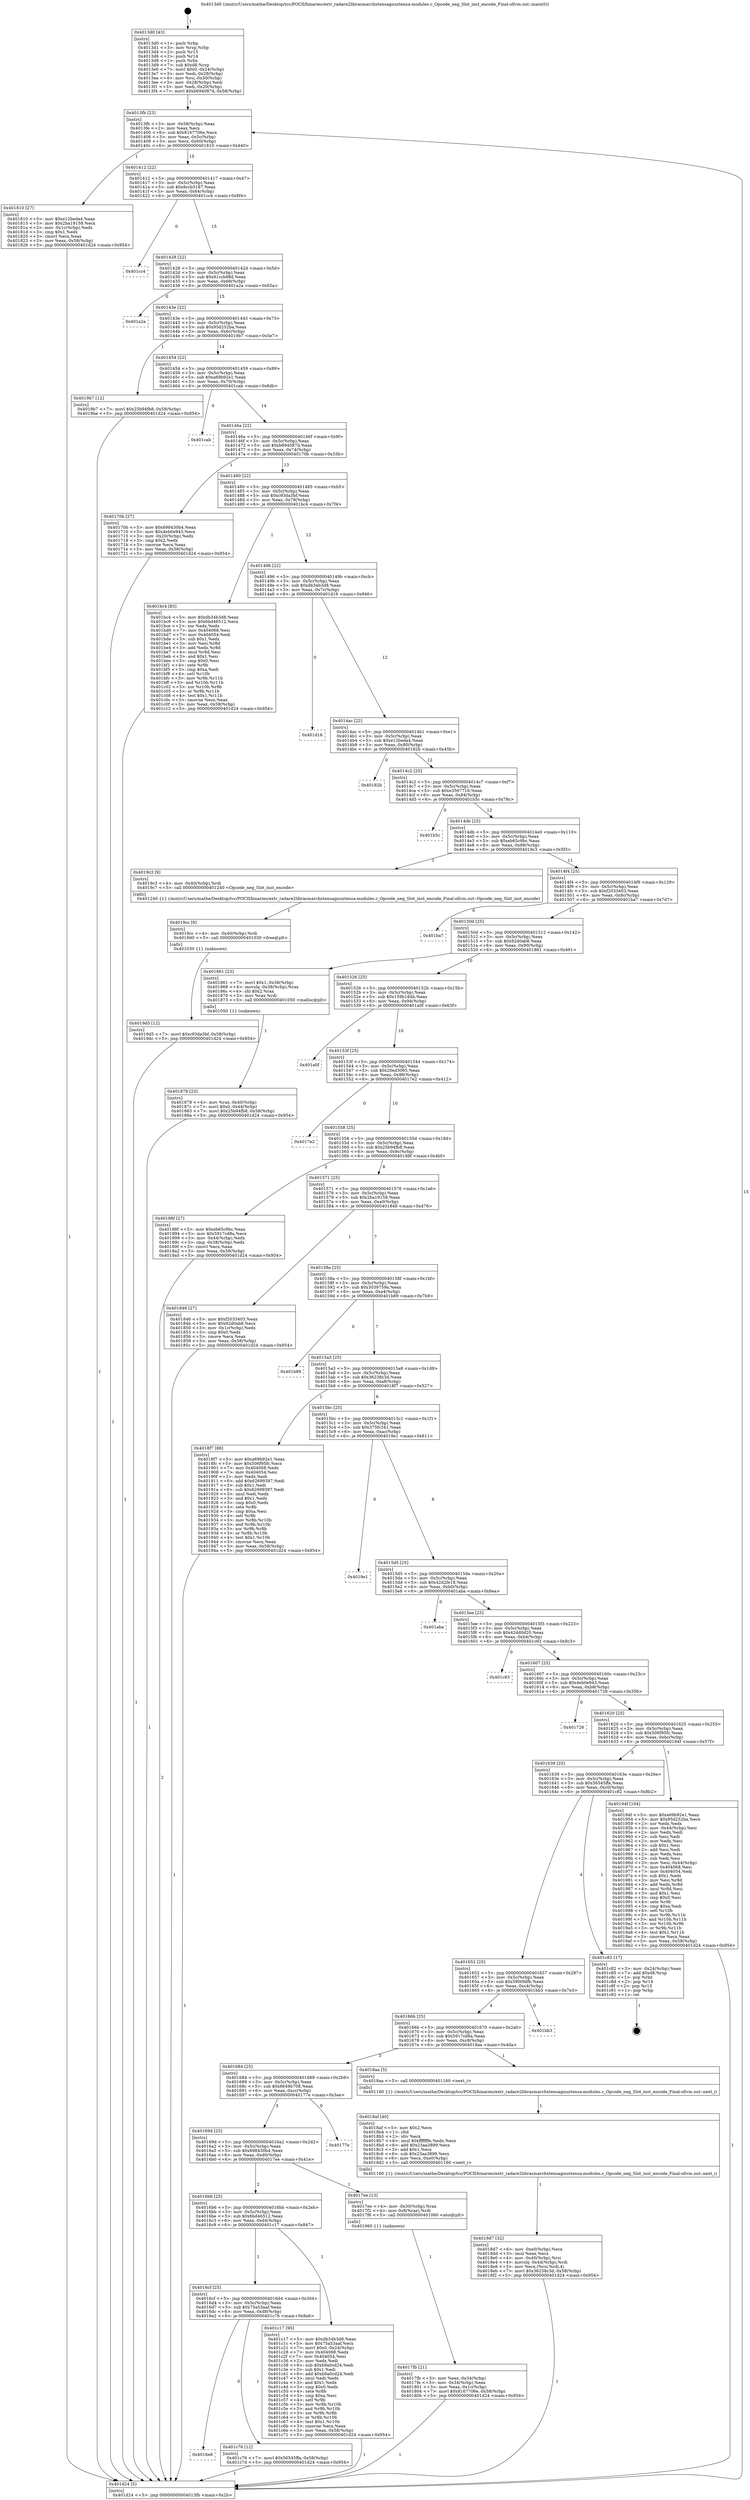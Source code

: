 digraph "0x4013d0" {
  label = "0x4013d0 (/mnt/c/Users/mathe/Desktop/tcc/POCII/binaries/extr_radare2librasmarchxtensagnuxtensa-modules.c_Opcode_neg_Slot_inst_encode_Final-ollvm.out::main(0))"
  labelloc = "t"
  node[shape=record]

  Entry [label="",width=0.3,height=0.3,shape=circle,fillcolor=black,style=filled]
  "0x4013fb" [label="{
     0x4013fb [23]\l
     | [instrs]\l
     &nbsp;&nbsp;0x4013fb \<+3\>: mov -0x58(%rbp),%eax\l
     &nbsp;&nbsp;0x4013fe \<+2\>: mov %eax,%ecx\l
     &nbsp;&nbsp;0x401400 \<+6\>: sub $0x8167706e,%ecx\l
     &nbsp;&nbsp;0x401406 \<+3\>: mov %eax,-0x5c(%rbp)\l
     &nbsp;&nbsp;0x401409 \<+3\>: mov %ecx,-0x60(%rbp)\l
     &nbsp;&nbsp;0x40140c \<+6\>: je 0000000000401810 \<main+0x440\>\l
  }"]
  "0x401810" [label="{
     0x401810 [27]\l
     | [instrs]\l
     &nbsp;&nbsp;0x401810 \<+5\>: mov $0xe12beda4,%eax\l
     &nbsp;&nbsp;0x401815 \<+5\>: mov $0x2ba19159,%ecx\l
     &nbsp;&nbsp;0x40181a \<+3\>: mov -0x1c(%rbp),%edx\l
     &nbsp;&nbsp;0x40181d \<+3\>: cmp $0x1,%edx\l
     &nbsp;&nbsp;0x401820 \<+3\>: cmovl %ecx,%eax\l
     &nbsp;&nbsp;0x401823 \<+3\>: mov %eax,-0x58(%rbp)\l
     &nbsp;&nbsp;0x401826 \<+5\>: jmp 0000000000401d24 \<main+0x954\>\l
  }"]
  "0x401412" [label="{
     0x401412 [22]\l
     | [instrs]\l
     &nbsp;&nbsp;0x401412 \<+5\>: jmp 0000000000401417 \<main+0x47\>\l
     &nbsp;&nbsp;0x401417 \<+3\>: mov -0x5c(%rbp),%eax\l
     &nbsp;&nbsp;0x40141a \<+5\>: sub $0x8ccb5187,%eax\l
     &nbsp;&nbsp;0x40141f \<+3\>: mov %eax,-0x64(%rbp)\l
     &nbsp;&nbsp;0x401422 \<+6\>: je 0000000000401cc4 \<main+0x8f4\>\l
  }"]
  Exit [label="",width=0.3,height=0.3,shape=circle,fillcolor=black,style=filled,peripheries=2]
  "0x401cc4" [label="{
     0x401cc4\l
  }", style=dashed]
  "0x401428" [label="{
     0x401428 [22]\l
     | [instrs]\l
     &nbsp;&nbsp;0x401428 \<+5\>: jmp 000000000040142d \<main+0x5d\>\l
     &nbsp;&nbsp;0x40142d \<+3\>: mov -0x5c(%rbp),%eax\l
     &nbsp;&nbsp;0x401430 \<+5\>: sub $0x91ccb98d,%eax\l
     &nbsp;&nbsp;0x401435 \<+3\>: mov %eax,-0x68(%rbp)\l
     &nbsp;&nbsp;0x401438 \<+6\>: je 0000000000401a2a \<main+0x65a\>\l
  }"]
  "0x4016e8" [label="{
     0x4016e8\l
  }", style=dashed]
  "0x401a2a" [label="{
     0x401a2a\l
  }", style=dashed]
  "0x40143e" [label="{
     0x40143e [22]\l
     | [instrs]\l
     &nbsp;&nbsp;0x40143e \<+5\>: jmp 0000000000401443 \<main+0x73\>\l
     &nbsp;&nbsp;0x401443 \<+3\>: mov -0x5c(%rbp),%eax\l
     &nbsp;&nbsp;0x401446 \<+5\>: sub $0x95d252ba,%eax\l
     &nbsp;&nbsp;0x40144b \<+3\>: mov %eax,-0x6c(%rbp)\l
     &nbsp;&nbsp;0x40144e \<+6\>: je 00000000004019b7 \<main+0x5e7\>\l
  }"]
  "0x401c76" [label="{
     0x401c76 [12]\l
     | [instrs]\l
     &nbsp;&nbsp;0x401c76 \<+7\>: movl $0x56545ffa,-0x58(%rbp)\l
     &nbsp;&nbsp;0x401c7d \<+5\>: jmp 0000000000401d24 \<main+0x954\>\l
  }"]
  "0x4019b7" [label="{
     0x4019b7 [12]\l
     | [instrs]\l
     &nbsp;&nbsp;0x4019b7 \<+7\>: movl $0x25b94fb8,-0x58(%rbp)\l
     &nbsp;&nbsp;0x4019be \<+5\>: jmp 0000000000401d24 \<main+0x954\>\l
  }"]
  "0x401454" [label="{
     0x401454 [22]\l
     | [instrs]\l
     &nbsp;&nbsp;0x401454 \<+5\>: jmp 0000000000401459 \<main+0x89\>\l
     &nbsp;&nbsp;0x401459 \<+3\>: mov -0x5c(%rbp),%eax\l
     &nbsp;&nbsp;0x40145c \<+5\>: sub $0xa69b92e1,%eax\l
     &nbsp;&nbsp;0x401461 \<+3\>: mov %eax,-0x70(%rbp)\l
     &nbsp;&nbsp;0x401464 \<+6\>: je 0000000000401cab \<main+0x8db\>\l
  }"]
  "0x4016cf" [label="{
     0x4016cf [25]\l
     | [instrs]\l
     &nbsp;&nbsp;0x4016cf \<+5\>: jmp 00000000004016d4 \<main+0x304\>\l
     &nbsp;&nbsp;0x4016d4 \<+3\>: mov -0x5c(%rbp),%eax\l
     &nbsp;&nbsp;0x4016d7 \<+5\>: sub $0x75a53aaf,%eax\l
     &nbsp;&nbsp;0x4016dc \<+6\>: mov %eax,-0xd8(%rbp)\l
     &nbsp;&nbsp;0x4016e2 \<+6\>: je 0000000000401c76 \<main+0x8a6\>\l
  }"]
  "0x401cab" [label="{
     0x401cab\l
  }", style=dashed]
  "0x40146a" [label="{
     0x40146a [22]\l
     | [instrs]\l
     &nbsp;&nbsp;0x40146a \<+5\>: jmp 000000000040146f \<main+0x9f\>\l
     &nbsp;&nbsp;0x40146f \<+3\>: mov -0x5c(%rbp),%eax\l
     &nbsp;&nbsp;0x401472 \<+5\>: sub $0xb694087d,%eax\l
     &nbsp;&nbsp;0x401477 \<+3\>: mov %eax,-0x74(%rbp)\l
     &nbsp;&nbsp;0x40147a \<+6\>: je 000000000040170b \<main+0x33b\>\l
  }"]
  "0x401c17" [label="{
     0x401c17 [95]\l
     | [instrs]\l
     &nbsp;&nbsp;0x401c17 \<+5\>: mov $0xdb34b3d8,%eax\l
     &nbsp;&nbsp;0x401c1c \<+5\>: mov $0x75a53aaf,%ecx\l
     &nbsp;&nbsp;0x401c21 \<+7\>: movl $0x0,-0x24(%rbp)\l
     &nbsp;&nbsp;0x401c28 \<+7\>: mov 0x404068,%edx\l
     &nbsp;&nbsp;0x401c2f \<+7\>: mov 0x404054,%esi\l
     &nbsp;&nbsp;0x401c36 \<+2\>: mov %edx,%edi\l
     &nbsp;&nbsp;0x401c38 \<+6\>: sub $0xb9a0cd24,%edi\l
     &nbsp;&nbsp;0x401c3e \<+3\>: sub $0x1,%edi\l
     &nbsp;&nbsp;0x401c41 \<+6\>: add $0xb9a0cd24,%edi\l
     &nbsp;&nbsp;0x401c47 \<+3\>: imul %edi,%edx\l
     &nbsp;&nbsp;0x401c4a \<+3\>: and $0x1,%edx\l
     &nbsp;&nbsp;0x401c4d \<+3\>: cmp $0x0,%edx\l
     &nbsp;&nbsp;0x401c50 \<+4\>: sete %r8b\l
     &nbsp;&nbsp;0x401c54 \<+3\>: cmp $0xa,%esi\l
     &nbsp;&nbsp;0x401c57 \<+4\>: setl %r9b\l
     &nbsp;&nbsp;0x401c5b \<+3\>: mov %r8b,%r10b\l
     &nbsp;&nbsp;0x401c5e \<+3\>: and %r9b,%r10b\l
     &nbsp;&nbsp;0x401c61 \<+3\>: xor %r9b,%r8b\l
     &nbsp;&nbsp;0x401c64 \<+3\>: or %r8b,%r10b\l
     &nbsp;&nbsp;0x401c67 \<+4\>: test $0x1,%r10b\l
     &nbsp;&nbsp;0x401c6b \<+3\>: cmovne %ecx,%eax\l
     &nbsp;&nbsp;0x401c6e \<+3\>: mov %eax,-0x58(%rbp)\l
     &nbsp;&nbsp;0x401c71 \<+5\>: jmp 0000000000401d24 \<main+0x954\>\l
  }"]
  "0x40170b" [label="{
     0x40170b [27]\l
     | [instrs]\l
     &nbsp;&nbsp;0x40170b \<+5\>: mov $0x698430b4,%eax\l
     &nbsp;&nbsp;0x401710 \<+5\>: mov $0x4eb0e943,%ecx\l
     &nbsp;&nbsp;0x401715 \<+3\>: mov -0x20(%rbp),%edx\l
     &nbsp;&nbsp;0x401718 \<+3\>: cmp $0x2,%edx\l
     &nbsp;&nbsp;0x40171b \<+3\>: cmovne %ecx,%eax\l
     &nbsp;&nbsp;0x40171e \<+3\>: mov %eax,-0x58(%rbp)\l
     &nbsp;&nbsp;0x401721 \<+5\>: jmp 0000000000401d24 \<main+0x954\>\l
  }"]
  "0x401480" [label="{
     0x401480 [22]\l
     | [instrs]\l
     &nbsp;&nbsp;0x401480 \<+5\>: jmp 0000000000401485 \<main+0xb5\>\l
     &nbsp;&nbsp;0x401485 \<+3\>: mov -0x5c(%rbp),%eax\l
     &nbsp;&nbsp;0x401488 \<+5\>: sub $0xc93da3bf,%eax\l
     &nbsp;&nbsp;0x40148d \<+3\>: mov %eax,-0x78(%rbp)\l
     &nbsp;&nbsp;0x401490 \<+6\>: je 0000000000401bc4 \<main+0x7f4\>\l
  }"]
  "0x401d24" [label="{
     0x401d24 [5]\l
     | [instrs]\l
     &nbsp;&nbsp;0x401d24 \<+5\>: jmp 00000000004013fb \<main+0x2b\>\l
  }"]
  "0x4013d0" [label="{
     0x4013d0 [43]\l
     | [instrs]\l
     &nbsp;&nbsp;0x4013d0 \<+1\>: push %rbp\l
     &nbsp;&nbsp;0x4013d1 \<+3\>: mov %rsp,%rbp\l
     &nbsp;&nbsp;0x4013d4 \<+2\>: push %r15\l
     &nbsp;&nbsp;0x4013d6 \<+2\>: push %r14\l
     &nbsp;&nbsp;0x4013d8 \<+1\>: push %rbx\l
     &nbsp;&nbsp;0x4013d9 \<+7\>: sub $0xd8,%rsp\l
     &nbsp;&nbsp;0x4013e0 \<+7\>: movl $0x0,-0x24(%rbp)\l
     &nbsp;&nbsp;0x4013e7 \<+3\>: mov %edi,-0x28(%rbp)\l
     &nbsp;&nbsp;0x4013ea \<+4\>: mov %rsi,-0x30(%rbp)\l
     &nbsp;&nbsp;0x4013ee \<+3\>: mov -0x28(%rbp),%edi\l
     &nbsp;&nbsp;0x4013f1 \<+3\>: mov %edi,-0x20(%rbp)\l
     &nbsp;&nbsp;0x4013f4 \<+7\>: movl $0xb694087d,-0x58(%rbp)\l
  }"]
  "0x4019d5" [label="{
     0x4019d5 [12]\l
     | [instrs]\l
     &nbsp;&nbsp;0x4019d5 \<+7\>: movl $0xc93da3bf,-0x58(%rbp)\l
     &nbsp;&nbsp;0x4019dc \<+5\>: jmp 0000000000401d24 \<main+0x954\>\l
  }"]
  "0x401bc4" [label="{
     0x401bc4 [83]\l
     | [instrs]\l
     &nbsp;&nbsp;0x401bc4 \<+5\>: mov $0xdb34b3d8,%eax\l
     &nbsp;&nbsp;0x401bc9 \<+5\>: mov $0x6bd46512,%ecx\l
     &nbsp;&nbsp;0x401bce \<+2\>: xor %edx,%edx\l
     &nbsp;&nbsp;0x401bd0 \<+7\>: mov 0x404068,%esi\l
     &nbsp;&nbsp;0x401bd7 \<+7\>: mov 0x404054,%edi\l
     &nbsp;&nbsp;0x401bde \<+3\>: sub $0x1,%edx\l
     &nbsp;&nbsp;0x401be1 \<+3\>: mov %esi,%r8d\l
     &nbsp;&nbsp;0x401be4 \<+3\>: add %edx,%r8d\l
     &nbsp;&nbsp;0x401be7 \<+4\>: imul %r8d,%esi\l
     &nbsp;&nbsp;0x401beb \<+3\>: and $0x1,%esi\l
     &nbsp;&nbsp;0x401bee \<+3\>: cmp $0x0,%esi\l
     &nbsp;&nbsp;0x401bf1 \<+4\>: sete %r9b\l
     &nbsp;&nbsp;0x401bf5 \<+3\>: cmp $0xa,%edi\l
     &nbsp;&nbsp;0x401bf8 \<+4\>: setl %r10b\l
     &nbsp;&nbsp;0x401bfc \<+3\>: mov %r9b,%r11b\l
     &nbsp;&nbsp;0x401bff \<+3\>: and %r10b,%r11b\l
     &nbsp;&nbsp;0x401c02 \<+3\>: xor %r10b,%r9b\l
     &nbsp;&nbsp;0x401c05 \<+3\>: or %r9b,%r11b\l
     &nbsp;&nbsp;0x401c08 \<+4\>: test $0x1,%r11b\l
     &nbsp;&nbsp;0x401c0c \<+3\>: cmovne %ecx,%eax\l
     &nbsp;&nbsp;0x401c0f \<+3\>: mov %eax,-0x58(%rbp)\l
     &nbsp;&nbsp;0x401c12 \<+5\>: jmp 0000000000401d24 \<main+0x954\>\l
  }"]
  "0x401496" [label="{
     0x401496 [22]\l
     | [instrs]\l
     &nbsp;&nbsp;0x401496 \<+5\>: jmp 000000000040149b \<main+0xcb\>\l
     &nbsp;&nbsp;0x40149b \<+3\>: mov -0x5c(%rbp),%eax\l
     &nbsp;&nbsp;0x40149e \<+5\>: sub $0xdb34b3d8,%eax\l
     &nbsp;&nbsp;0x4014a3 \<+3\>: mov %eax,-0x7c(%rbp)\l
     &nbsp;&nbsp;0x4014a6 \<+6\>: je 0000000000401d16 \<main+0x946\>\l
  }"]
  "0x4019cc" [label="{
     0x4019cc [9]\l
     | [instrs]\l
     &nbsp;&nbsp;0x4019cc \<+4\>: mov -0x40(%rbp),%rdi\l
     &nbsp;&nbsp;0x4019d0 \<+5\>: call 0000000000401030 \<free@plt\>\l
     | [calls]\l
     &nbsp;&nbsp;0x401030 \{1\} (unknown)\l
  }"]
  "0x401d16" [label="{
     0x401d16\l
  }", style=dashed]
  "0x4014ac" [label="{
     0x4014ac [22]\l
     | [instrs]\l
     &nbsp;&nbsp;0x4014ac \<+5\>: jmp 00000000004014b1 \<main+0xe1\>\l
     &nbsp;&nbsp;0x4014b1 \<+3\>: mov -0x5c(%rbp),%eax\l
     &nbsp;&nbsp;0x4014b4 \<+5\>: sub $0xe12beda4,%eax\l
     &nbsp;&nbsp;0x4014b9 \<+3\>: mov %eax,-0x80(%rbp)\l
     &nbsp;&nbsp;0x4014bc \<+6\>: je 000000000040182b \<main+0x45b\>\l
  }"]
  "0x4018d7" [label="{
     0x4018d7 [32]\l
     | [instrs]\l
     &nbsp;&nbsp;0x4018d7 \<+6\>: mov -0xe0(%rbp),%ecx\l
     &nbsp;&nbsp;0x4018dd \<+3\>: imul %eax,%ecx\l
     &nbsp;&nbsp;0x4018e0 \<+4\>: mov -0x40(%rbp),%rsi\l
     &nbsp;&nbsp;0x4018e4 \<+4\>: movslq -0x44(%rbp),%rdi\l
     &nbsp;&nbsp;0x4018e8 \<+3\>: mov %ecx,(%rsi,%rdi,4)\l
     &nbsp;&nbsp;0x4018eb \<+7\>: movl $0x36238c3d,-0x58(%rbp)\l
     &nbsp;&nbsp;0x4018f2 \<+5\>: jmp 0000000000401d24 \<main+0x954\>\l
  }"]
  "0x40182b" [label="{
     0x40182b\l
  }", style=dashed]
  "0x4014c2" [label="{
     0x4014c2 [25]\l
     | [instrs]\l
     &nbsp;&nbsp;0x4014c2 \<+5\>: jmp 00000000004014c7 \<main+0xf7\>\l
     &nbsp;&nbsp;0x4014c7 \<+3\>: mov -0x5c(%rbp),%eax\l
     &nbsp;&nbsp;0x4014ca \<+5\>: sub $0xe3567716,%eax\l
     &nbsp;&nbsp;0x4014cf \<+6\>: mov %eax,-0x84(%rbp)\l
     &nbsp;&nbsp;0x4014d5 \<+6\>: je 0000000000401b5c \<main+0x78c\>\l
  }"]
  "0x4018af" [label="{
     0x4018af [40]\l
     | [instrs]\l
     &nbsp;&nbsp;0x4018af \<+5\>: mov $0x2,%ecx\l
     &nbsp;&nbsp;0x4018b4 \<+1\>: cltd\l
     &nbsp;&nbsp;0x4018b5 \<+2\>: idiv %ecx\l
     &nbsp;&nbsp;0x4018b7 \<+6\>: imul $0xfffffffe,%edx,%ecx\l
     &nbsp;&nbsp;0x4018bd \<+6\>: add $0x23aa3899,%ecx\l
     &nbsp;&nbsp;0x4018c3 \<+3\>: add $0x1,%ecx\l
     &nbsp;&nbsp;0x4018c6 \<+6\>: sub $0x23aa3899,%ecx\l
     &nbsp;&nbsp;0x4018cc \<+6\>: mov %ecx,-0xe0(%rbp)\l
     &nbsp;&nbsp;0x4018d2 \<+5\>: call 0000000000401160 \<next_i\>\l
     | [calls]\l
     &nbsp;&nbsp;0x401160 \{1\} (/mnt/c/Users/mathe/Desktop/tcc/POCII/binaries/extr_radare2librasmarchxtensagnuxtensa-modules.c_Opcode_neg_Slot_inst_encode_Final-ollvm.out::next_i)\l
  }"]
  "0x401b5c" [label="{
     0x401b5c\l
  }", style=dashed]
  "0x4014db" [label="{
     0x4014db [25]\l
     | [instrs]\l
     &nbsp;&nbsp;0x4014db \<+5\>: jmp 00000000004014e0 \<main+0x110\>\l
     &nbsp;&nbsp;0x4014e0 \<+3\>: mov -0x5c(%rbp),%eax\l
     &nbsp;&nbsp;0x4014e3 \<+5\>: sub $0xeb65c9bc,%eax\l
     &nbsp;&nbsp;0x4014e8 \<+6\>: mov %eax,-0x88(%rbp)\l
     &nbsp;&nbsp;0x4014ee \<+6\>: je 00000000004019c3 \<main+0x5f3\>\l
  }"]
  "0x401878" [label="{
     0x401878 [23]\l
     | [instrs]\l
     &nbsp;&nbsp;0x401878 \<+4\>: mov %rax,-0x40(%rbp)\l
     &nbsp;&nbsp;0x40187c \<+7\>: movl $0x0,-0x44(%rbp)\l
     &nbsp;&nbsp;0x401883 \<+7\>: movl $0x25b94fb8,-0x58(%rbp)\l
     &nbsp;&nbsp;0x40188a \<+5\>: jmp 0000000000401d24 \<main+0x954\>\l
  }"]
  "0x4019c3" [label="{
     0x4019c3 [9]\l
     | [instrs]\l
     &nbsp;&nbsp;0x4019c3 \<+4\>: mov -0x40(%rbp),%rdi\l
     &nbsp;&nbsp;0x4019c7 \<+5\>: call 0000000000401240 \<Opcode_neg_Slot_inst_encode\>\l
     | [calls]\l
     &nbsp;&nbsp;0x401240 \{1\} (/mnt/c/Users/mathe/Desktop/tcc/POCII/binaries/extr_radare2librasmarchxtensagnuxtensa-modules.c_Opcode_neg_Slot_inst_encode_Final-ollvm.out::Opcode_neg_Slot_inst_encode)\l
  }"]
  "0x4014f4" [label="{
     0x4014f4 [25]\l
     | [instrs]\l
     &nbsp;&nbsp;0x4014f4 \<+5\>: jmp 00000000004014f9 \<main+0x129\>\l
     &nbsp;&nbsp;0x4014f9 \<+3\>: mov -0x5c(%rbp),%eax\l
     &nbsp;&nbsp;0x4014fc \<+5\>: sub $0xf2033403,%eax\l
     &nbsp;&nbsp;0x401501 \<+6\>: mov %eax,-0x8c(%rbp)\l
     &nbsp;&nbsp;0x401507 \<+6\>: je 0000000000401ba7 \<main+0x7d7\>\l
  }"]
  "0x4017fb" [label="{
     0x4017fb [21]\l
     | [instrs]\l
     &nbsp;&nbsp;0x4017fb \<+3\>: mov %eax,-0x34(%rbp)\l
     &nbsp;&nbsp;0x4017fe \<+3\>: mov -0x34(%rbp),%eax\l
     &nbsp;&nbsp;0x401801 \<+3\>: mov %eax,-0x1c(%rbp)\l
     &nbsp;&nbsp;0x401804 \<+7\>: movl $0x8167706e,-0x58(%rbp)\l
     &nbsp;&nbsp;0x40180b \<+5\>: jmp 0000000000401d24 \<main+0x954\>\l
  }"]
  "0x401ba7" [label="{
     0x401ba7\l
  }", style=dashed]
  "0x40150d" [label="{
     0x40150d [25]\l
     | [instrs]\l
     &nbsp;&nbsp;0x40150d \<+5\>: jmp 0000000000401512 \<main+0x142\>\l
     &nbsp;&nbsp;0x401512 \<+3\>: mov -0x5c(%rbp),%eax\l
     &nbsp;&nbsp;0x401515 \<+5\>: sub $0x92d0ab8,%eax\l
     &nbsp;&nbsp;0x40151a \<+6\>: mov %eax,-0x90(%rbp)\l
     &nbsp;&nbsp;0x401520 \<+6\>: je 0000000000401861 \<main+0x491\>\l
  }"]
  "0x4016b6" [label="{
     0x4016b6 [25]\l
     | [instrs]\l
     &nbsp;&nbsp;0x4016b6 \<+5\>: jmp 00000000004016bb \<main+0x2eb\>\l
     &nbsp;&nbsp;0x4016bb \<+3\>: mov -0x5c(%rbp),%eax\l
     &nbsp;&nbsp;0x4016be \<+5\>: sub $0x6bd46512,%eax\l
     &nbsp;&nbsp;0x4016c3 \<+6\>: mov %eax,-0xd4(%rbp)\l
     &nbsp;&nbsp;0x4016c9 \<+6\>: je 0000000000401c17 \<main+0x847\>\l
  }"]
  "0x401861" [label="{
     0x401861 [23]\l
     | [instrs]\l
     &nbsp;&nbsp;0x401861 \<+7\>: movl $0x1,-0x38(%rbp)\l
     &nbsp;&nbsp;0x401868 \<+4\>: movslq -0x38(%rbp),%rax\l
     &nbsp;&nbsp;0x40186c \<+4\>: shl $0x2,%rax\l
     &nbsp;&nbsp;0x401870 \<+3\>: mov %rax,%rdi\l
     &nbsp;&nbsp;0x401873 \<+5\>: call 0000000000401050 \<malloc@plt\>\l
     | [calls]\l
     &nbsp;&nbsp;0x401050 \{1\} (unknown)\l
  }"]
  "0x401526" [label="{
     0x401526 [25]\l
     | [instrs]\l
     &nbsp;&nbsp;0x401526 \<+5\>: jmp 000000000040152b \<main+0x15b\>\l
     &nbsp;&nbsp;0x40152b \<+3\>: mov -0x5c(%rbp),%eax\l
     &nbsp;&nbsp;0x40152e \<+5\>: sub $0x159b184b,%eax\l
     &nbsp;&nbsp;0x401533 \<+6\>: mov %eax,-0x94(%rbp)\l
     &nbsp;&nbsp;0x401539 \<+6\>: je 0000000000401a0f \<main+0x63f\>\l
  }"]
  "0x4017ee" [label="{
     0x4017ee [13]\l
     | [instrs]\l
     &nbsp;&nbsp;0x4017ee \<+4\>: mov -0x30(%rbp),%rax\l
     &nbsp;&nbsp;0x4017f2 \<+4\>: mov 0x8(%rax),%rdi\l
     &nbsp;&nbsp;0x4017f6 \<+5\>: call 0000000000401060 \<atoi@plt\>\l
     | [calls]\l
     &nbsp;&nbsp;0x401060 \{1\} (unknown)\l
  }"]
  "0x401a0f" [label="{
     0x401a0f\l
  }", style=dashed]
  "0x40153f" [label="{
     0x40153f [25]\l
     | [instrs]\l
     &nbsp;&nbsp;0x40153f \<+5\>: jmp 0000000000401544 \<main+0x174\>\l
     &nbsp;&nbsp;0x401544 \<+3\>: mov -0x5c(%rbp),%eax\l
     &nbsp;&nbsp;0x401547 \<+5\>: sub $0x20ed3065,%eax\l
     &nbsp;&nbsp;0x40154c \<+6\>: mov %eax,-0x98(%rbp)\l
     &nbsp;&nbsp;0x401552 \<+6\>: je 00000000004017e2 \<main+0x412\>\l
  }"]
  "0x40169d" [label="{
     0x40169d [25]\l
     | [instrs]\l
     &nbsp;&nbsp;0x40169d \<+5\>: jmp 00000000004016a2 \<main+0x2d2\>\l
     &nbsp;&nbsp;0x4016a2 \<+3\>: mov -0x5c(%rbp),%eax\l
     &nbsp;&nbsp;0x4016a5 \<+5\>: sub $0x698430b4,%eax\l
     &nbsp;&nbsp;0x4016aa \<+6\>: mov %eax,-0xd0(%rbp)\l
     &nbsp;&nbsp;0x4016b0 \<+6\>: je 00000000004017ee \<main+0x41e\>\l
  }"]
  "0x4017e2" [label="{
     0x4017e2\l
  }", style=dashed]
  "0x401558" [label="{
     0x401558 [25]\l
     | [instrs]\l
     &nbsp;&nbsp;0x401558 \<+5\>: jmp 000000000040155d \<main+0x18d\>\l
     &nbsp;&nbsp;0x40155d \<+3\>: mov -0x5c(%rbp),%eax\l
     &nbsp;&nbsp;0x401560 \<+5\>: sub $0x25b94fb8,%eax\l
     &nbsp;&nbsp;0x401565 \<+6\>: mov %eax,-0x9c(%rbp)\l
     &nbsp;&nbsp;0x40156b \<+6\>: je 000000000040188f \<main+0x4bf\>\l
  }"]
  "0x40177e" [label="{
     0x40177e\l
  }", style=dashed]
  "0x40188f" [label="{
     0x40188f [27]\l
     | [instrs]\l
     &nbsp;&nbsp;0x40188f \<+5\>: mov $0xeb65c9bc,%eax\l
     &nbsp;&nbsp;0x401894 \<+5\>: mov $0x5917cd8a,%ecx\l
     &nbsp;&nbsp;0x401899 \<+3\>: mov -0x44(%rbp),%edx\l
     &nbsp;&nbsp;0x40189c \<+3\>: cmp -0x38(%rbp),%edx\l
     &nbsp;&nbsp;0x40189f \<+3\>: cmovl %ecx,%eax\l
     &nbsp;&nbsp;0x4018a2 \<+3\>: mov %eax,-0x58(%rbp)\l
     &nbsp;&nbsp;0x4018a5 \<+5\>: jmp 0000000000401d24 \<main+0x954\>\l
  }"]
  "0x401571" [label="{
     0x401571 [25]\l
     | [instrs]\l
     &nbsp;&nbsp;0x401571 \<+5\>: jmp 0000000000401576 \<main+0x1a6\>\l
     &nbsp;&nbsp;0x401576 \<+3\>: mov -0x5c(%rbp),%eax\l
     &nbsp;&nbsp;0x401579 \<+5\>: sub $0x2ba19159,%eax\l
     &nbsp;&nbsp;0x40157e \<+6\>: mov %eax,-0xa0(%rbp)\l
     &nbsp;&nbsp;0x401584 \<+6\>: je 0000000000401846 \<main+0x476\>\l
  }"]
  "0x401684" [label="{
     0x401684 [25]\l
     | [instrs]\l
     &nbsp;&nbsp;0x401684 \<+5\>: jmp 0000000000401689 \<main+0x2b9\>\l
     &nbsp;&nbsp;0x401689 \<+3\>: mov -0x5c(%rbp),%eax\l
     &nbsp;&nbsp;0x40168c \<+5\>: sub $0x6649b708,%eax\l
     &nbsp;&nbsp;0x401691 \<+6\>: mov %eax,-0xcc(%rbp)\l
     &nbsp;&nbsp;0x401697 \<+6\>: je 000000000040177e \<main+0x3ae\>\l
  }"]
  "0x401846" [label="{
     0x401846 [27]\l
     | [instrs]\l
     &nbsp;&nbsp;0x401846 \<+5\>: mov $0xf2033403,%eax\l
     &nbsp;&nbsp;0x40184b \<+5\>: mov $0x92d0ab8,%ecx\l
     &nbsp;&nbsp;0x401850 \<+3\>: mov -0x1c(%rbp),%edx\l
     &nbsp;&nbsp;0x401853 \<+3\>: cmp $0x0,%edx\l
     &nbsp;&nbsp;0x401856 \<+3\>: cmove %ecx,%eax\l
     &nbsp;&nbsp;0x401859 \<+3\>: mov %eax,-0x58(%rbp)\l
     &nbsp;&nbsp;0x40185c \<+5\>: jmp 0000000000401d24 \<main+0x954\>\l
  }"]
  "0x40158a" [label="{
     0x40158a [25]\l
     | [instrs]\l
     &nbsp;&nbsp;0x40158a \<+5\>: jmp 000000000040158f \<main+0x1bf\>\l
     &nbsp;&nbsp;0x40158f \<+3\>: mov -0x5c(%rbp),%eax\l
     &nbsp;&nbsp;0x401592 \<+5\>: sub $0x3039759a,%eax\l
     &nbsp;&nbsp;0x401597 \<+6\>: mov %eax,-0xa4(%rbp)\l
     &nbsp;&nbsp;0x40159d \<+6\>: je 0000000000401b89 \<main+0x7b9\>\l
  }"]
  "0x4018aa" [label="{
     0x4018aa [5]\l
     | [instrs]\l
     &nbsp;&nbsp;0x4018aa \<+5\>: call 0000000000401160 \<next_i\>\l
     | [calls]\l
     &nbsp;&nbsp;0x401160 \{1\} (/mnt/c/Users/mathe/Desktop/tcc/POCII/binaries/extr_radare2librasmarchxtensagnuxtensa-modules.c_Opcode_neg_Slot_inst_encode_Final-ollvm.out::next_i)\l
  }"]
  "0x401b89" [label="{
     0x401b89\l
  }", style=dashed]
  "0x4015a3" [label="{
     0x4015a3 [25]\l
     | [instrs]\l
     &nbsp;&nbsp;0x4015a3 \<+5\>: jmp 00000000004015a8 \<main+0x1d8\>\l
     &nbsp;&nbsp;0x4015a8 \<+3\>: mov -0x5c(%rbp),%eax\l
     &nbsp;&nbsp;0x4015ab \<+5\>: sub $0x36238c3d,%eax\l
     &nbsp;&nbsp;0x4015b0 \<+6\>: mov %eax,-0xa8(%rbp)\l
     &nbsp;&nbsp;0x4015b6 \<+6\>: je 00000000004018f7 \<main+0x527\>\l
  }"]
  "0x40166b" [label="{
     0x40166b [25]\l
     | [instrs]\l
     &nbsp;&nbsp;0x40166b \<+5\>: jmp 0000000000401670 \<main+0x2a0\>\l
     &nbsp;&nbsp;0x401670 \<+3\>: mov -0x5c(%rbp),%eax\l
     &nbsp;&nbsp;0x401673 \<+5\>: sub $0x5917cd8a,%eax\l
     &nbsp;&nbsp;0x401678 \<+6\>: mov %eax,-0xc8(%rbp)\l
     &nbsp;&nbsp;0x40167e \<+6\>: je 00000000004018aa \<main+0x4da\>\l
  }"]
  "0x4018f7" [label="{
     0x4018f7 [88]\l
     | [instrs]\l
     &nbsp;&nbsp;0x4018f7 \<+5\>: mov $0xa69b92e1,%eax\l
     &nbsp;&nbsp;0x4018fc \<+5\>: mov $0x506f95fc,%ecx\l
     &nbsp;&nbsp;0x401901 \<+7\>: mov 0x404068,%edx\l
     &nbsp;&nbsp;0x401908 \<+7\>: mov 0x404054,%esi\l
     &nbsp;&nbsp;0x40190f \<+2\>: mov %edx,%edi\l
     &nbsp;&nbsp;0x401911 \<+6\>: add $0x62699397,%edi\l
     &nbsp;&nbsp;0x401917 \<+3\>: sub $0x1,%edi\l
     &nbsp;&nbsp;0x40191a \<+6\>: sub $0x62699397,%edi\l
     &nbsp;&nbsp;0x401920 \<+3\>: imul %edi,%edx\l
     &nbsp;&nbsp;0x401923 \<+3\>: and $0x1,%edx\l
     &nbsp;&nbsp;0x401926 \<+3\>: cmp $0x0,%edx\l
     &nbsp;&nbsp;0x401929 \<+4\>: sete %r8b\l
     &nbsp;&nbsp;0x40192d \<+3\>: cmp $0xa,%esi\l
     &nbsp;&nbsp;0x401930 \<+4\>: setl %r9b\l
     &nbsp;&nbsp;0x401934 \<+3\>: mov %r8b,%r10b\l
     &nbsp;&nbsp;0x401937 \<+3\>: and %r9b,%r10b\l
     &nbsp;&nbsp;0x40193a \<+3\>: xor %r9b,%r8b\l
     &nbsp;&nbsp;0x40193d \<+3\>: or %r8b,%r10b\l
     &nbsp;&nbsp;0x401940 \<+4\>: test $0x1,%r10b\l
     &nbsp;&nbsp;0x401944 \<+3\>: cmovne %ecx,%eax\l
     &nbsp;&nbsp;0x401947 \<+3\>: mov %eax,-0x58(%rbp)\l
     &nbsp;&nbsp;0x40194a \<+5\>: jmp 0000000000401d24 \<main+0x954\>\l
  }"]
  "0x4015bc" [label="{
     0x4015bc [25]\l
     | [instrs]\l
     &nbsp;&nbsp;0x4015bc \<+5\>: jmp 00000000004015c1 \<main+0x1f1\>\l
     &nbsp;&nbsp;0x4015c1 \<+3\>: mov -0x5c(%rbp),%eax\l
     &nbsp;&nbsp;0x4015c4 \<+5\>: sub $0x375fc341,%eax\l
     &nbsp;&nbsp;0x4015c9 \<+6\>: mov %eax,-0xac(%rbp)\l
     &nbsp;&nbsp;0x4015cf \<+6\>: je 00000000004019e1 \<main+0x611\>\l
  }"]
  "0x401bb3" [label="{
     0x401bb3\l
  }", style=dashed]
  "0x4019e1" [label="{
     0x4019e1\l
  }", style=dashed]
  "0x4015d5" [label="{
     0x4015d5 [25]\l
     | [instrs]\l
     &nbsp;&nbsp;0x4015d5 \<+5\>: jmp 00000000004015da \<main+0x20a\>\l
     &nbsp;&nbsp;0x4015da \<+3\>: mov -0x5c(%rbp),%eax\l
     &nbsp;&nbsp;0x4015dd \<+5\>: sub $0x42d2fe18,%eax\l
     &nbsp;&nbsp;0x4015e2 \<+6\>: mov %eax,-0xb0(%rbp)\l
     &nbsp;&nbsp;0x4015e8 \<+6\>: je 0000000000401aba \<main+0x6ea\>\l
  }"]
  "0x401652" [label="{
     0x401652 [25]\l
     | [instrs]\l
     &nbsp;&nbsp;0x401652 \<+5\>: jmp 0000000000401657 \<main+0x287\>\l
     &nbsp;&nbsp;0x401657 \<+3\>: mov -0x5c(%rbp),%eax\l
     &nbsp;&nbsp;0x40165a \<+5\>: sub $0x5900fdfb,%eax\l
     &nbsp;&nbsp;0x40165f \<+6\>: mov %eax,-0xc4(%rbp)\l
     &nbsp;&nbsp;0x401665 \<+6\>: je 0000000000401bb3 \<main+0x7e3\>\l
  }"]
  "0x401aba" [label="{
     0x401aba\l
  }", style=dashed]
  "0x4015ee" [label="{
     0x4015ee [25]\l
     | [instrs]\l
     &nbsp;&nbsp;0x4015ee \<+5\>: jmp 00000000004015f3 \<main+0x223\>\l
     &nbsp;&nbsp;0x4015f3 \<+3\>: mov -0x5c(%rbp),%eax\l
     &nbsp;&nbsp;0x4015f6 \<+5\>: sub $0x42dd0d20,%eax\l
     &nbsp;&nbsp;0x4015fb \<+6\>: mov %eax,-0xb4(%rbp)\l
     &nbsp;&nbsp;0x401601 \<+6\>: je 0000000000401c93 \<main+0x8c3\>\l
  }"]
  "0x401c82" [label="{
     0x401c82 [17]\l
     | [instrs]\l
     &nbsp;&nbsp;0x401c82 \<+3\>: mov -0x24(%rbp),%eax\l
     &nbsp;&nbsp;0x401c85 \<+7\>: add $0xd8,%rsp\l
     &nbsp;&nbsp;0x401c8c \<+1\>: pop %rbx\l
     &nbsp;&nbsp;0x401c8d \<+2\>: pop %r14\l
     &nbsp;&nbsp;0x401c8f \<+2\>: pop %r15\l
     &nbsp;&nbsp;0x401c91 \<+1\>: pop %rbp\l
     &nbsp;&nbsp;0x401c92 \<+1\>: ret\l
  }"]
  "0x401c93" [label="{
     0x401c93\l
  }", style=dashed]
  "0x401607" [label="{
     0x401607 [25]\l
     | [instrs]\l
     &nbsp;&nbsp;0x401607 \<+5\>: jmp 000000000040160c \<main+0x23c\>\l
     &nbsp;&nbsp;0x40160c \<+3\>: mov -0x5c(%rbp),%eax\l
     &nbsp;&nbsp;0x40160f \<+5\>: sub $0x4eb0e943,%eax\l
     &nbsp;&nbsp;0x401614 \<+6\>: mov %eax,-0xb8(%rbp)\l
     &nbsp;&nbsp;0x40161a \<+6\>: je 0000000000401726 \<main+0x356\>\l
  }"]
  "0x401639" [label="{
     0x401639 [25]\l
     | [instrs]\l
     &nbsp;&nbsp;0x401639 \<+5\>: jmp 000000000040163e \<main+0x26e\>\l
     &nbsp;&nbsp;0x40163e \<+3\>: mov -0x5c(%rbp),%eax\l
     &nbsp;&nbsp;0x401641 \<+5\>: sub $0x56545ffa,%eax\l
     &nbsp;&nbsp;0x401646 \<+6\>: mov %eax,-0xc0(%rbp)\l
     &nbsp;&nbsp;0x40164c \<+6\>: je 0000000000401c82 \<main+0x8b2\>\l
  }"]
  "0x401726" [label="{
     0x401726\l
  }", style=dashed]
  "0x401620" [label="{
     0x401620 [25]\l
     | [instrs]\l
     &nbsp;&nbsp;0x401620 \<+5\>: jmp 0000000000401625 \<main+0x255\>\l
     &nbsp;&nbsp;0x401625 \<+3\>: mov -0x5c(%rbp),%eax\l
     &nbsp;&nbsp;0x401628 \<+5\>: sub $0x506f95fc,%eax\l
     &nbsp;&nbsp;0x40162d \<+6\>: mov %eax,-0xbc(%rbp)\l
     &nbsp;&nbsp;0x401633 \<+6\>: je 000000000040194f \<main+0x57f\>\l
  }"]
  "0x40194f" [label="{
     0x40194f [104]\l
     | [instrs]\l
     &nbsp;&nbsp;0x40194f \<+5\>: mov $0xa69b92e1,%eax\l
     &nbsp;&nbsp;0x401954 \<+5\>: mov $0x95d252ba,%ecx\l
     &nbsp;&nbsp;0x401959 \<+2\>: xor %edx,%edx\l
     &nbsp;&nbsp;0x40195b \<+3\>: mov -0x44(%rbp),%esi\l
     &nbsp;&nbsp;0x40195e \<+2\>: mov %edx,%edi\l
     &nbsp;&nbsp;0x401960 \<+2\>: sub %esi,%edi\l
     &nbsp;&nbsp;0x401962 \<+2\>: mov %edx,%esi\l
     &nbsp;&nbsp;0x401964 \<+3\>: sub $0x1,%esi\l
     &nbsp;&nbsp;0x401967 \<+2\>: add %esi,%edi\l
     &nbsp;&nbsp;0x401969 \<+2\>: mov %edx,%esi\l
     &nbsp;&nbsp;0x40196b \<+2\>: sub %edi,%esi\l
     &nbsp;&nbsp;0x40196d \<+3\>: mov %esi,-0x44(%rbp)\l
     &nbsp;&nbsp;0x401970 \<+7\>: mov 0x404068,%esi\l
     &nbsp;&nbsp;0x401977 \<+7\>: mov 0x404054,%edi\l
     &nbsp;&nbsp;0x40197e \<+3\>: sub $0x1,%edx\l
     &nbsp;&nbsp;0x401981 \<+3\>: mov %esi,%r8d\l
     &nbsp;&nbsp;0x401984 \<+3\>: add %edx,%r8d\l
     &nbsp;&nbsp;0x401987 \<+4\>: imul %r8d,%esi\l
     &nbsp;&nbsp;0x40198b \<+3\>: and $0x1,%esi\l
     &nbsp;&nbsp;0x40198e \<+3\>: cmp $0x0,%esi\l
     &nbsp;&nbsp;0x401991 \<+4\>: sete %r9b\l
     &nbsp;&nbsp;0x401995 \<+3\>: cmp $0xa,%edi\l
     &nbsp;&nbsp;0x401998 \<+4\>: setl %r10b\l
     &nbsp;&nbsp;0x40199c \<+3\>: mov %r9b,%r11b\l
     &nbsp;&nbsp;0x40199f \<+3\>: and %r10b,%r11b\l
     &nbsp;&nbsp;0x4019a2 \<+3\>: xor %r10b,%r9b\l
     &nbsp;&nbsp;0x4019a5 \<+3\>: or %r9b,%r11b\l
     &nbsp;&nbsp;0x4019a8 \<+4\>: test $0x1,%r11b\l
     &nbsp;&nbsp;0x4019ac \<+3\>: cmovne %ecx,%eax\l
     &nbsp;&nbsp;0x4019af \<+3\>: mov %eax,-0x58(%rbp)\l
     &nbsp;&nbsp;0x4019b2 \<+5\>: jmp 0000000000401d24 \<main+0x954\>\l
  }"]
  Entry -> "0x4013d0" [label=" 1"]
  "0x4013fb" -> "0x401810" [label=" 1"]
  "0x4013fb" -> "0x401412" [label=" 15"]
  "0x401c82" -> Exit [label=" 1"]
  "0x401412" -> "0x401cc4" [label=" 0"]
  "0x401412" -> "0x401428" [label=" 15"]
  "0x401c76" -> "0x401d24" [label=" 1"]
  "0x401428" -> "0x401a2a" [label=" 0"]
  "0x401428" -> "0x40143e" [label=" 15"]
  "0x4016cf" -> "0x4016e8" [label=" 0"]
  "0x40143e" -> "0x4019b7" [label=" 1"]
  "0x40143e" -> "0x401454" [label=" 14"]
  "0x4016cf" -> "0x401c76" [label=" 1"]
  "0x401454" -> "0x401cab" [label=" 0"]
  "0x401454" -> "0x40146a" [label=" 14"]
  "0x401c17" -> "0x401d24" [label=" 1"]
  "0x40146a" -> "0x40170b" [label=" 1"]
  "0x40146a" -> "0x401480" [label=" 13"]
  "0x40170b" -> "0x401d24" [label=" 1"]
  "0x4013d0" -> "0x4013fb" [label=" 1"]
  "0x401d24" -> "0x4013fb" [label=" 15"]
  "0x4016b6" -> "0x4016cf" [label=" 1"]
  "0x401480" -> "0x401bc4" [label=" 1"]
  "0x401480" -> "0x401496" [label=" 12"]
  "0x4016b6" -> "0x401c17" [label=" 1"]
  "0x401496" -> "0x401d16" [label=" 0"]
  "0x401496" -> "0x4014ac" [label=" 12"]
  "0x401bc4" -> "0x401d24" [label=" 1"]
  "0x4014ac" -> "0x40182b" [label=" 0"]
  "0x4014ac" -> "0x4014c2" [label=" 12"]
  "0x4019d5" -> "0x401d24" [label=" 1"]
  "0x4014c2" -> "0x401b5c" [label=" 0"]
  "0x4014c2" -> "0x4014db" [label=" 12"]
  "0x4019cc" -> "0x4019d5" [label=" 1"]
  "0x4014db" -> "0x4019c3" [label=" 1"]
  "0x4014db" -> "0x4014f4" [label=" 11"]
  "0x4019c3" -> "0x4019cc" [label=" 1"]
  "0x4014f4" -> "0x401ba7" [label=" 0"]
  "0x4014f4" -> "0x40150d" [label=" 11"]
  "0x4019b7" -> "0x401d24" [label=" 1"]
  "0x40150d" -> "0x401861" [label=" 1"]
  "0x40150d" -> "0x401526" [label=" 10"]
  "0x40194f" -> "0x401d24" [label=" 1"]
  "0x401526" -> "0x401a0f" [label=" 0"]
  "0x401526" -> "0x40153f" [label=" 10"]
  "0x4018f7" -> "0x401d24" [label=" 1"]
  "0x40153f" -> "0x4017e2" [label=" 0"]
  "0x40153f" -> "0x401558" [label=" 10"]
  "0x4018af" -> "0x4018d7" [label=" 1"]
  "0x401558" -> "0x40188f" [label=" 2"]
  "0x401558" -> "0x401571" [label=" 8"]
  "0x4018aa" -> "0x4018af" [label=" 1"]
  "0x401571" -> "0x401846" [label=" 1"]
  "0x401571" -> "0x40158a" [label=" 7"]
  "0x401878" -> "0x401d24" [label=" 1"]
  "0x40158a" -> "0x401b89" [label=" 0"]
  "0x40158a" -> "0x4015a3" [label=" 7"]
  "0x401861" -> "0x401878" [label=" 1"]
  "0x4015a3" -> "0x4018f7" [label=" 1"]
  "0x4015a3" -> "0x4015bc" [label=" 6"]
  "0x401810" -> "0x401d24" [label=" 1"]
  "0x4015bc" -> "0x4019e1" [label=" 0"]
  "0x4015bc" -> "0x4015d5" [label=" 6"]
  "0x4017fb" -> "0x401d24" [label=" 1"]
  "0x4015d5" -> "0x401aba" [label=" 0"]
  "0x4015d5" -> "0x4015ee" [label=" 6"]
  "0x40169d" -> "0x4016b6" [label=" 2"]
  "0x4015ee" -> "0x401c93" [label=" 0"]
  "0x4015ee" -> "0x401607" [label=" 6"]
  "0x40169d" -> "0x4017ee" [label=" 1"]
  "0x401607" -> "0x401726" [label=" 0"]
  "0x401607" -> "0x401620" [label=" 6"]
  "0x401684" -> "0x40169d" [label=" 3"]
  "0x401620" -> "0x40194f" [label=" 1"]
  "0x401620" -> "0x401639" [label=" 5"]
  "0x4018d7" -> "0x401d24" [label=" 1"]
  "0x401639" -> "0x401c82" [label=" 1"]
  "0x401639" -> "0x401652" [label=" 4"]
  "0x4017ee" -> "0x4017fb" [label=" 1"]
  "0x401652" -> "0x401bb3" [label=" 0"]
  "0x401652" -> "0x40166b" [label=" 4"]
  "0x401846" -> "0x401d24" [label=" 1"]
  "0x40166b" -> "0x4018aa" [label=" 1"]
  "0x40166b" -> "0x401684" [label=" 3"]
  "0x40188f" -> "0x401d24" [label=" 2"]
  "0x401684" -> "0x40177e" [label=" 0"]
}
